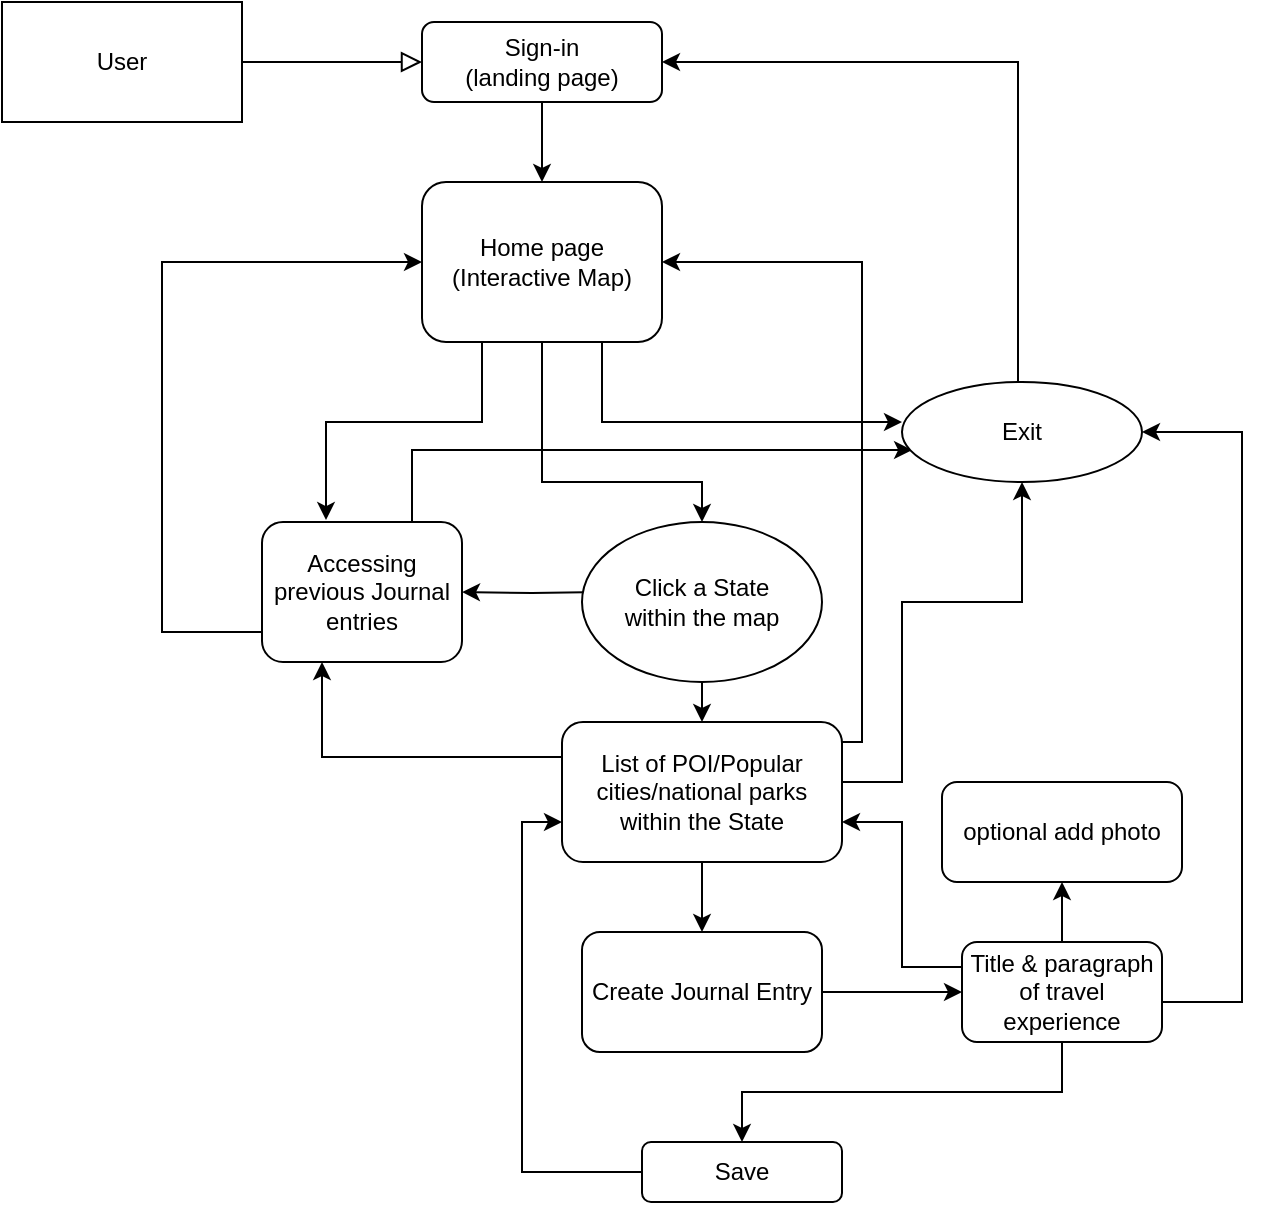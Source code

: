 <mxfile version="13.9.2" type="github">
  <diagram id="C5RBs43oDa-KdzZeNtuy" name="Page-1">
    <mxGraphModel dx="1422" dy="762" grid="1" gridSize="10" guides="1" tooltips="1" connect="1" arrows="1" fold="1" page="1" pageScale="1" pageWidth="827" pageHeight="1169" math="0" shadow="0">
      <root>
        <mxCell id="WIyWlLk6GJQsqaUBKTNV-0" />
        <mxCell id="WIyWlLk6GJQsqaUBKTNV-1" parent="WIyWlLk6GJQsqaUBKTNV-0" />
        <mxCell id="WIyWlLk6GJQsqaUBKTNV-2" value="" style="rounded=0;html=1;jettySize=auto;orthogonalLoop=1;fontSize=11;endArrow=block;endFill=0;endSize=8;strokeWidth=1;shadow=0;labelBackgroundColor=none;edgeStyle=orthogonalEdgeStyle;exitX=1;exitY=0.5;exitDx=0;exitDy=0;entryX=0;entryY=0.5;entryDx=0;entryDy=0;" parent="WIyWlLk6GJQsqaUBKTNV-1" source="KRUcjBzjKhA6vzqWpW5d-1" target="WIyWlLk6GJQsqaUBKTNV-3" edge="1">
          <mxGeometry relative="1" as="geometry">
            <mxPoint x="320" y="190" as="targetPoint" />
            <Array as="points" />
          </mxGeometry>
        </mxCell>
        <mxCell id="KRUcjBzjKhA6vzqWpW5d-26" style="edgeStyle=orthogonalEdgeStyle;rounded=0;orthogonalLoop=1;jettySize=auto;html=1;exitX=0.5;exitY=1;exitDx=0;exitDy=0;entryX=0.5;entryY=0;entryDx=0;entryDy=0;" edge="1" parent="WIyWlLk6GJQsqaUBKTNV-1" source="WIyWlLk6GJQsqaUBKTNV-3" target="KRUcjBzjKhA6vzqWpW5d-4">
          <mxGeometry relative="1" as="geometry" />
        </mxCell>
        <mxCell id="WIyWlLk6GJQsqaUBKTNV-3" value="Sign-in &lt;br&gt;(landing page)" style="rounded=1;whiteSpace=wrap;html=1;fontSize=12;glass=0;strokeWidth=1;shadow=0;" parent="WIyWlLk6GJQsqaUBKTNV-1" vertex="1">
          <mxGeometry x="260" y="70" width="120" height="40" as="geometry" />
        </mxCell>
        <mxCell id="KRUcjBzjKhA6vzqWpW5d-1" value="User" style="rounded=0;whiteSpace=wrap;html=1;" vertex="1" parent="WIyWlLk6GJQsqaUBKTNV-1">
          <mxGeometry x="50" y="60" width="120" height="60" as="geometry" />
        </mxCell>
        <mxCell id="KRUcjBzjKhA6vzqWpW5d-5" style="edgeStyle=orthogonalEdgeStyle;rounded=0;orthogonalLoop=1;jettySize=auto;html=1;exitX=0.5;exitY=1;exitDx=0;exitDy=0;entryX=0.5;entryY=0;entryDx=0;entryDy=0;" edge="1" parent="WIyWlLk6GJQsqaUBKTNV-1" source="KRUcjBzjKhA6vzqWpW5d-4">
          <mxGeometry relative="1" as="geometry">
            <mxPoint x="400" y="320" as="targetPoint" />
            <Array as="points">
              <mxPoint x="320" y="300" />
              <mxPoint x="400" y="300" />
            </Array>
          </mxGeometry>
        </mxCell>
        <mxCell id="KRUcjBzjKhA6vzqWpW5d-7" style="edgeStyle=orthogonalEdgeStyle;rounded=0;orthogonalLoop=1;jettySize=auto;html=1;exitX=0.25;exitY=1;exitDx=0;exitDy=0;entryX=0.32;entryY=-0.014;entryDx=0;entryDy=0;entryPerimeter=0;" edge="1" parent="WIyWlLk6GJQsqaUBKTNV-1" source="KRUcjBzjKhA6vzqWpW5d-4" target="KRUcjBzjKhA6vzqWpW5d-9">
          <mxGeometry relative="1" as="geometry">
            <mxPoint x="221" y="360" as="targetPoint" />
            <Array as="points">
              <mxPoint x="290" y="270" />
              <mxPoint x="212" y="270" />
            </Array>
          </mxGeometry>
        </mxCell>
        <mxCell id="KRUcjBzjKhA6vzqWpW5d-8" style="edgeStyle=orthogonalEdgeStyle;rounded=0;orthogonalLoop=1;jettySize=auto;html=1;exitX=0.75;exitY=1;exitDx=0;exitDy=0;entryX=0;entryY=0.25;entryDx=0;entryDy=0;" edge="1" parent="WIyWlLk6GJQsqaUBKTNV-1" source="KRUcjBzjKhA6vzqWpW5d-4">
          <mxGeometry relative="1" as="geometry">
            <mxPoint x="500" y="270" as="targetPoint" />
            <Array as="points">
              <mxPoint x="350" y="270" />
            </Array>
          </mxGeometry>
        </mxCell>
        <mxCell id="KRUcjBzjKhA6vzqWpW5d-4" value="Home page&lt;br&gt;(Interactive Map)" style="rounded=1;whiteSpace=wrap;html=1;" vertex="1" parent="WIyWlLk6GJQsqaUBKTNV-1">
          <mxGeometry x="260" y="150" width="120" height="80" as="geometry" />
        </mxCell>
        <mxCell id="KRUcjBzjKhA6vzqWpW5d-32" style="edgeStyle=orthogonalEdgeStyle;rounded=0;orthogonalLoop=1;jettySize=auto;html=1;exitX=0;exitY=0.5;exitDx=0;exitDy=0;entryX=0;entryY=0.5;entryDx=0;entryDy=0;" edge="1" parent="WIyWlLk6GJQsqaUBKTNV-1" source="KRUcjBzjKhA6vzqWpW5d-9" target="KRUcjBzjKhA6vzqWpW5d-4">
          <mxGeometry relative="1" as="geometry">
            <Array as="points">
              <mxPoint x="130" y="375" />
              <mxPoint x="130" y="190" />
            </Array>
          </mxGeometry>
        </mxCell>
        <mxCell id="KRUcjBzjKhA6vzqWpW5d-33" style="edgeStyle=orthogonalEdgeStyle;rounded=0;orthogonalLoop=1;jettySize=auto;html=1;exitX=0.75;exitY=0;exitDx=0;exitDy=0;entryX=0.042;entryY=0.68;entryDx=0;entryDy=0;entryPerimeter=0;" edge="1" parent="WIyWlLk6GJQsqaUBKTNV-1" source="KRUcjBzjKhA6vzqWpW5d-9" target="KRUcjBzjKhA6vzqWpW5d-41">
          <mxGeometry relative="1" as="geometry">
            <mxPoint x="500" y="290" as="targetPoint" />
            <Array as="points">
              <mxPoint x="255" y="284" />
            </Array>
          </mxGeometry>
        </mxCell>
        <mxCell id="KRUcjBzjKhA6vzqWpW5d-9" value="Accessing previous Journal entries" style="rounded=1;whiteSpace=wrap;html=1;" vertex="1" parent="WIyWlLk6GJQsqaUBKTNV-1">
          <mxGeometry x="180" y="320" width="100" height="70" as="geometry" />
        </mxCell>
        <mxCell id="KRUcjBzjKhA6vzqWpW5d-25" style="edgeStyle=orthogonalEdgeStyle;rounded=0;orthogonalLoop=1;jettySize=auto;html=1;exitX=0.5;exitY=0;exitDx=0;exitDy=0;entryX=1;entryY=0.5;entryDx=0;entryDy=0;" edge="1" parent="WIyWlLk6GJQsqaUBKTNV-1" target="WIyWlLk6GJQsqaUBKTNV-3">
          <mxGeometry relative="1" as="geometry">
            <mxPoint x="558" y="260" as="sourcePoint" />
            <Array as="points">
              <mxPoint x="558" y="90" />
            </Array>
          </mxGeometry>
        </mxCell>
        <mxCell id="KRUcjBzjKhA6vzqWpW5d-18" style="edgeStyle=orthogonalEdgeStyle;rounded=0;orthogonalLoop=1;jettySize=auto;html=1;exitX=0.5;exitY=1;exitDx=0;exitDy=0;entryX=0.5;entryY=0;entryDx=0;entryDy=0;" edge="1" parent="WIyWlLk6GJQsqaUBKTNV-1" target="KRUcjBzjKhA6vzqWpW5d-17">
          <mxGeometry relative="1" as="geometry">
            <mxPoint x="400" y="390" as="sourcePoint" />
          </mxGeometry>
        </mxCell>
        <mxCell id="KRUcjBzjKhA6vzqWpW5d-21" style="edgeStyle=orthogonalEdgeStyle;rounded=0;orthogonalLoop=1;jettySize=auto;html=1;exitX=0.5;exitY=1;exitDx=0;exitDy=0;entryX=0.5;entryY=0;entryDx=0;entryDy=0;" edge="1" parent="WIyWlLk6GJQsqaUBKTNV-1" source="KRUcjBzjKhA6vzqWpW5d-17" target="KRUcjBzjKhA6vzqWpW5d-35">
          <mxGeometry relative="1" as="geometry">
            <mxPoint x="400.31" y="510" as="targetPoint" />
          </mxGeometry>
        </mxCell>
        <mxCell id="KRUcjBzjKhA6vzqWpW5d-27" style="edgeStyle=orthogonalEdgeStyle;rounded=0;orthogonalLoop=1;jettySize=auto;html=1;exitX=0;exitY=0.5;exitDx=0;exitDy=0;entryX=1;entryY=0.5;entryDx=0;entryDy=0;" edge="1" parent="WIyWlLk6GJQsqaUBKTNV-1" target="KRUcjBzjKhA6vzqWpW5d-9">
          <mxGeometry relative="1" as="geometry">
            <mxPoint x="350" y="355" as="sourcePoint" />
            <Array as="points" />
          </mxGeometry>
        </mxCell>
        <mxCell id="KRUcjBzjKhA6vzqWpW5d-43" style="edgeStyle=orthogonalEdgeStyle;rounded=0;orthogonalLoop=1;jettySize=auto;html=1;entryX=1;entryY=0.5;entryDx=0;entryDy=0;" edge="1" parent="WIyWlLk6GJQsqaUBKTNV-1" source="KRUcjBzjKhA6vzqWpW5d-17" target="KRUcjBzjKhA6vzqWpW5d-4">
          <mxGeometry relative="1" as="geometry">
            <mxPoint x="490" y="430" as="sourcePoint" />
            <Array as="points">
              <mxPoint x="480" y="430" />
              <mxPoint x="480" y="190" />
            </Array>
          </mxGeometry>
        </mxCell>
        <mxCell id="KRUcjBzjKhA6vzqWpW5d-46" style="edgeStyle=orthogonalEdgeStyle;rounded=0;orthogonalLoop=1;jettySize=auto;html=1;exitX=0;exitY=0.25;exitDx=0;exitDy=0;" edge="1" parent="WIyWlLk6GJQsqaUBKTNV-1" source="KRUcjBzjKhA6vzqWpW5d-17" target="KRUcjBzjKhA6vzqWpW5d-9">
          <mxGeometry relative="1" as="geometry">
            <Array as="points">
              <mxPoint x="210" y="438" />
            </Array>
          </mxGeometry>
        </mxCell>
        <mxCell id="KRUcjBzjKhA6vzqWpW5d-47" style="edgeStyle=orthogonalEdgeStyle;rounded=0;orthogonalLoop=1;jettySize=auto;html=1;exitX=1;exitY=0.5;exitDx=0;exitDy=0;entryX=0.5;entryY=1;entryDx=0;entryDy=0;" edge="1" parent="WIyWlLk6GJQsqaUBKTNV-1" source="KRUcjBzjKhA6vzqWpW5d-17" target="KRUcjBzjKhA6vzqWpW5d-41">
          <mxGeometry relative="1" as="geometry">
            <Array as="points">
              <mxPoint x="470" y="450" />
              <mxPoint x="500" y="450" />
              <mxPoint x="500" y="360" />
              <mxPoint x="560" y="360" />
            </Array>
          </mxGeometry>
        </mxCell>
        <mxCell id="KRUcjBzjKhA6vzqWpW5d-17" value="List of POI/Popular cities/national parks within the State" style="rounded=1;whiteSpace=wrap;html=1;" vertex="1" parent="WIyWlLk6GJQsqaUBKTNV-1">
          <mxGeometry x="330" y="420" width="140" height="70" as="geometry" />
        </mxCell>
        <mxCell id="KRUcjBzjKhA6vzqWpW5d-19" value="optional add photo" style="whiteSpace=wrap;html=1;rounded=1;" vertex="1" parent="WIyWlLk6GJQsqaUBKTNV-1">
          <mxGeometry x="520" y="450" width="120" height="50" as="geometry" />
        </mxCell>
        <mxCell id="KRUcjBzjKhA6vzqWpW5d-31" style="edgeStyle=orthogonalEdgeStyle;rounded=0;orthogonalLoop=1;jettySize=auto;html=1;exitX=1;exitY=0.5;exitDx=0;exitDy=0;entryX=1;entryY=0.5;entryDx=0;entryDy=0;" edge="1" parent="WIyWlLk6GJQsqaUBKTNV-1" source="KRUcjBzjKhA6vzqWpW5d-28" target="KRUcjBzjKhA6vzqWpW5d-41">
          <mxGeometry relative="1" as="geometry">
            <mxPoint x="630" y="645" as="sourcePoint" />
            <mxPoint x="616" y="280" as="targetPoint" />
            <Array as="points">
              <mxPoint x="630" y="560" />
              <mxPoint x="670" y="560" />
              <mxPoint x="670" y="275" />
            </Array>
          </mxGeometry>
        </mxCell>
        <mxCell id="KRUcjBzjKhA6vzqWpW5d-45" style="edgeStyle=orthogonalEdgeStyle;rounded=0;orthogonalLoop=1;jettySize=auto;html=1;exitX=0;exitY=0.5;exitDx=0;exitDy=0;" edge="1" parent="WIyWlLk6GJQsqaUBKTNV-1" source="KRUcjBzjKhA6vzqWpW5d-22" target="KRUcjBzjKhA6vzqWpW5d-17">
          <mxGeometry relative="1" as="geometry">
            <mxPoint x="320" y="460" as="targetPoint" />
            <Array as="points">
              <mxPoint x="310" y="645" />
              <mxPoint x="310" y="470" />
            </Array>
          </mxGeometry>
        </mxCell>
        <mxCell id="KRUcjBzjKhA6vzqWpW5d-22" value="Save" style="rounded=1;whiteSpace=wrap;html=1;" vertex="1" parent="WIyWlLk6GJQsqaUBKTNV-1">
          <mxGeometry x="370" y="630" width="100" height="30" as="geometry" />
        </mxCell>
        <mxCell id="KRUcjBzjKhA6vzqWpW5d-29" style="edgeStyle=orthogonalEdgeStyle;rounded=0;orthogonalLoop=1;jettySize=auto;html=1;exitX=0.5;exitY=1;exitDx=0;exitDy=0;entryX=0.5;entryY=0;entryDx=0;entryDy=0;" edge="1" parent="WIyWlLk6GJQsqaUBKTNV-1" source="KRUcjBzjKhA6vzqWpW5d-28" target="KRUcjBzjKhA6vzqWpW5d-22">
          <mxGeometry relative="1" as="geometry" />
        </mxCell>
        <mxCell id="KRUcjBzjKhA6vzqWpW5d-30" style="edgeStyle=orthogonalEdgeStyle;rounded=0;orthogonalLoop=1;jettySize=auto;html=1;exitX=1;exitY=0.5;exitDx=0;exitDy=0;entryX=0.5;entryY=1;entryDx=0;entryDy=0;" edge="1" parent="WIyWlLk6GJQsqaUBKTNV-1" source="KRUcjBzjKhA6vzqWpW5d-28" target="KRUcjBzjKhA6vzqWpW5d-19">
          <mxGeometry relative="1" as="geometry">
            <Array as="points">
              <mxPoint x="580" y="555" />
            </Array>
          </mxGeometry>
        </mxCell>
        <mxCell id="KRUcjBzjKhA6vzqWpW5d-44" style="edgeStyle=orthogonalEdgeStyle;rounded=0;orthogonalLoop=1;jettySize=auto;html=1;exitX=0;exitY=0.25;exitDx=0;exitDy=0;" edge="1" parent="WIyWlLk6GJQsqaUBKTNV-1" source="KRUcjBzjKhA6vzqWpW5d-28">
          <mxGeometry relative="1" as="geometry">
            <mxPoint x="470" y="470" as="targetPoint" />
            <Array as="points">
              <mxPoint x="500" y="543" />
              <mxPoint x="500" y="470" />
              <mxPoint x="470" y="470" />
            </Array>
          </mxGeometry>
        </mxCell>
        <mxCell id="KRUcjBzjKhA6vzqWpW5d-28" value="Title &amp;amp; paragraph of travel experience" style="rounded=1;whiteSpace=wrap;html=1;" vertex="1" parent="WIyWlLk6GJQsqaUBKTNV-1">
          <mxGeometry x="530" y="530" width="100" height="50" as="geometry" />
        </mxCell>
        <mxCell id="KRUcjBzjKhA6vzqWpW5d-36" style="edgeStyle=orthogonalEdgeStyle;rounded=0;orthogonalLoop=1;jettySize=auto;html=1;exitX=1;exitY=0.5;exitDx=0;exitDy=0;" edge="1" parent="WIyWlLk6GJQsqaUBKTNV-1" source="KRUcjBzjKhA6vzqWpW5d-35" target="KRUcjBzjKhA6vzqWpW5d-28">
          <mxGeometry relative="1" as="geometry" />
        </mxCell>
        <mxCell id="KRUcjBzjKhA6vzqWpW5d-35" value="Create Journal Entry" style="rounded=1;whiteSpace=wrap;html=1;" vertex="1" parent="WIyWlLk6GJQsqaUBKTNV-1">
          <mxGeometry x="340" y="525" width="120" height="60" as="geometry" />
        </mxCell>
        <mxCell id="KRUcjBzjKhA6vzqWpW5d-41" value="Exit" style="ellipse;whiteSpace=wrap;html=1;" vertex="1" parent="WIyWlLk6GJQsqaUBKTNV-1">
          <mxGeometry x="500" y="250" width="120" height="50" as="geometry" />
        </mxCell>
        <mxCell id="KRUcjBzjKhA6vzqWpW5d-42" value="&lt;span&gt;Click a State &lt;br&gt;within the map&lt;/span&gt;" style="ellipse;whiteSpace=wrap;html=1;" vertex="1" parent="WIyWlLk6GJQsqaUBKTNV-1">
          <mxGeometry x="340" y="320" width="120" height="80" as="geometry" />
        </mxCell>
      </root>
    </mxGraphModel>
  </diagram>
</mxfile>
